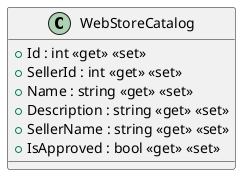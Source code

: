 @startuml
class WebStoreCatalog {
    + Id : int <<get>> <<set>>
    + SellerId : int <<get>> <<set>>
    + Name : string <<get>> <<set>>
    + Description : string <<get>> <<set>>
    + SellerName : string <<get>> <<set>>
    + IsApproved : bool <<get>> <<set>>
}
@enduml
